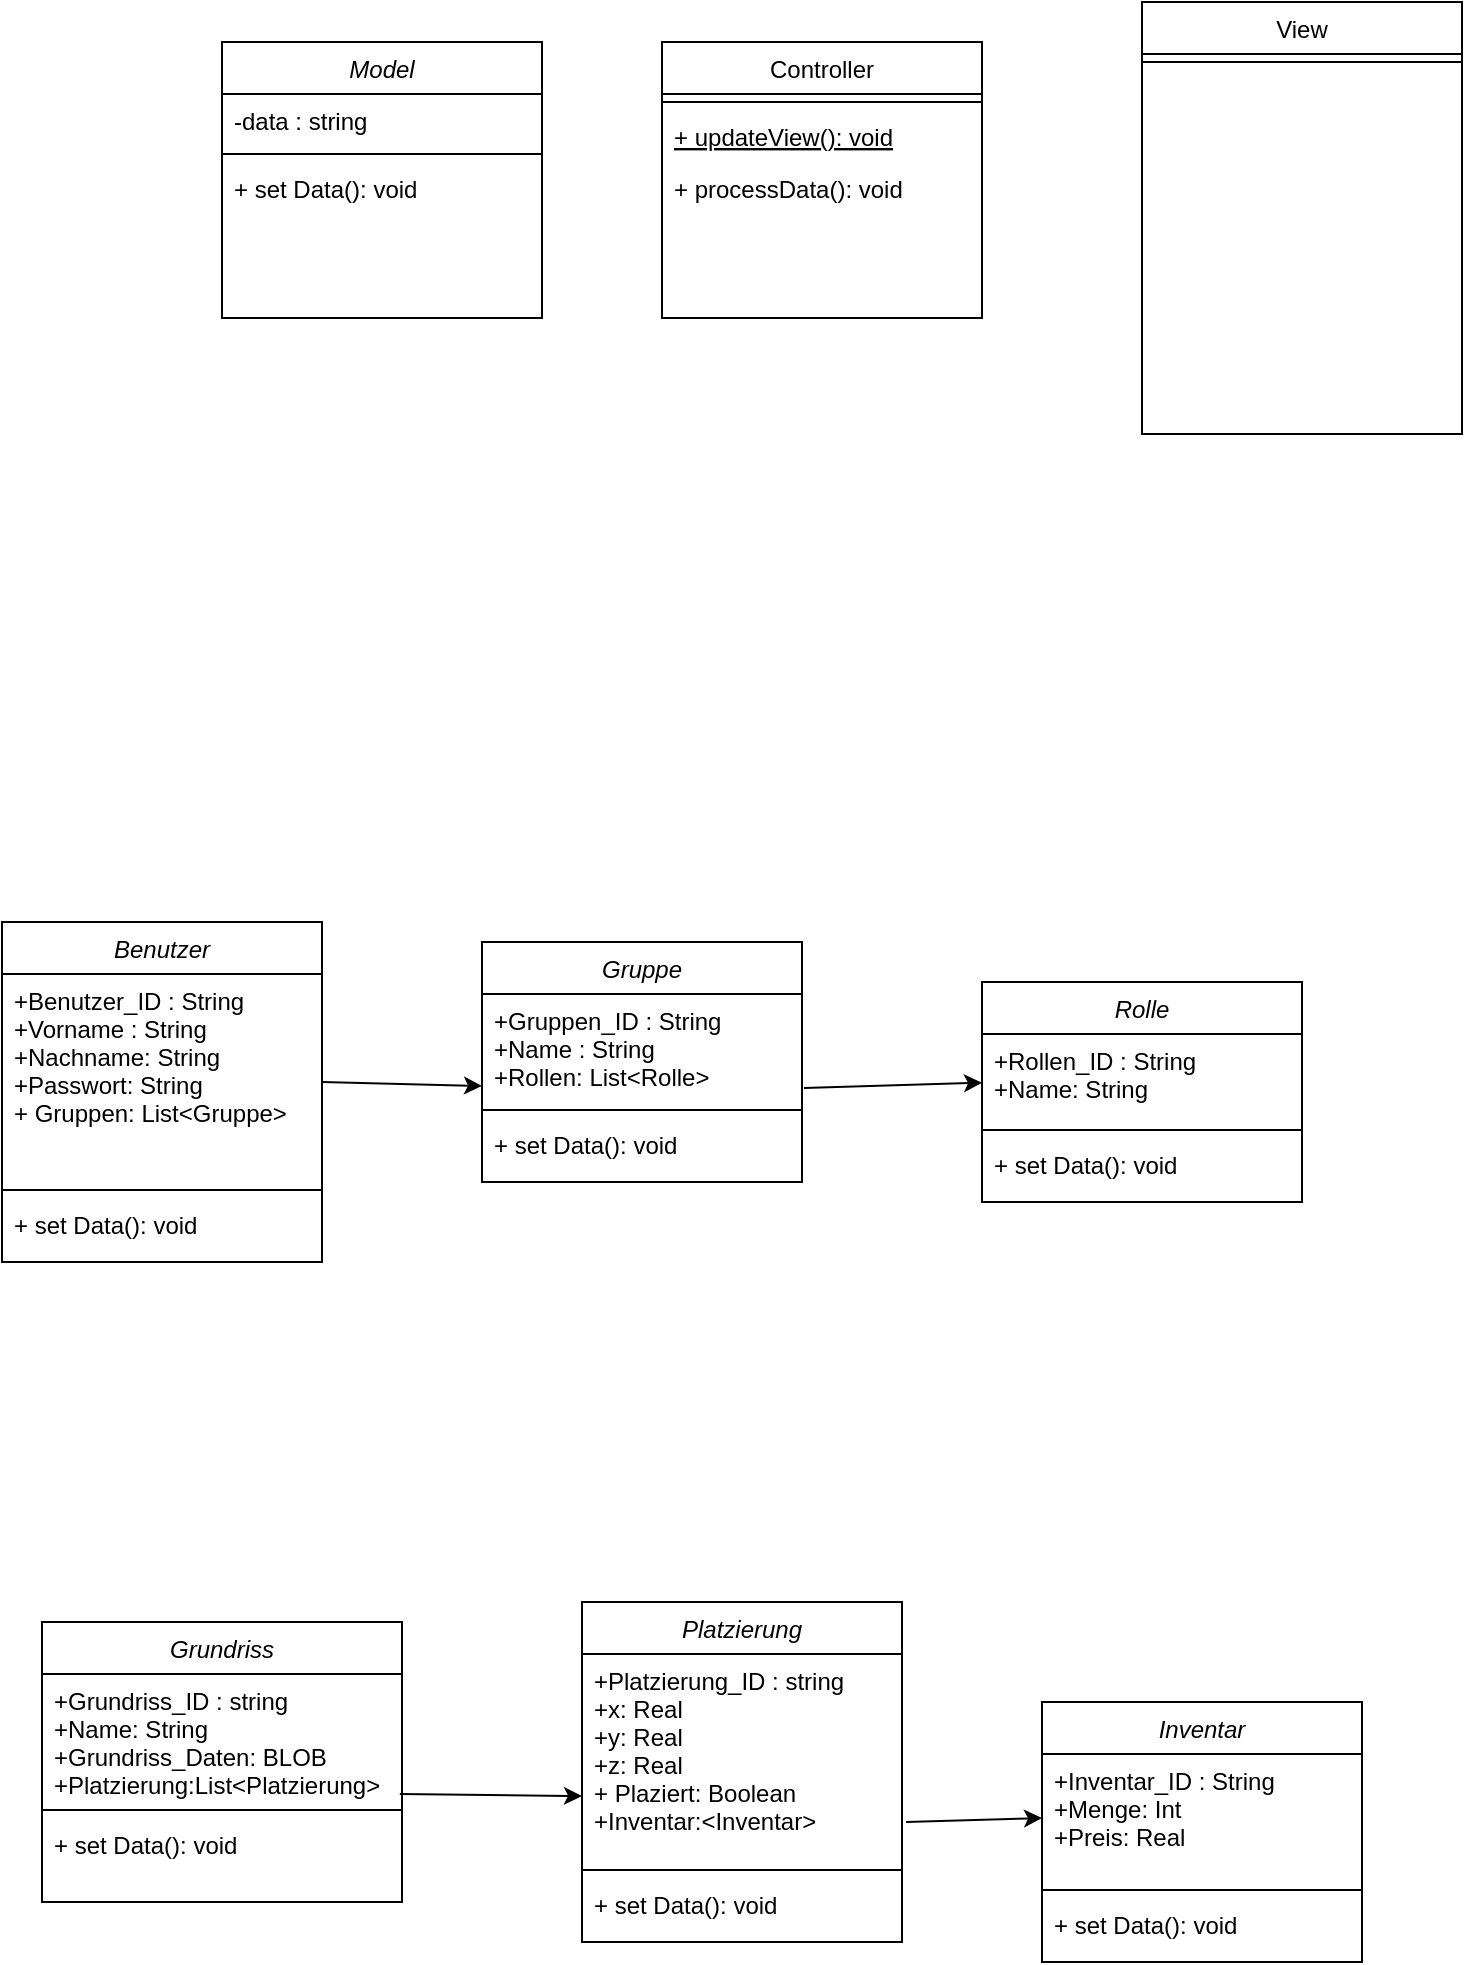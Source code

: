 <mxfile version="17.2.4" type="device"><diagram id="C5RBs43oDa-KdzZeNtuy" name="Page-1"><mxGraphModel dx="1102" dy="865" grid="1" gridSize="10" guides="1" tooltips="1" connect="1" arrows="1" fold="1" page="1" pageScale="1" pageWidth="827" pageHeight="1169" math="0" shadow="0"><root><mxCell id="WIyWlLk6GJQsqaUBKTNV-0"/><mxCell id="WIyWlLk6GJQsqaUBKTNV-1" parent="WIyWlLk6GJQsqaUBKTNV-0"/><mxCell id="zkfFHV4jXpPFQw0GAbJ--0" value="Model" style="swimlane;fontStyle=2;align=center;verticalAlign=top;childLayout=stackLayout;horizontal=1;startSize=26;horizontalStack=0;resizeParent=1;resizeLast=0;collapsible=1;marginBottom=0;rounded=0;shadow=0;strokeWidth=1;" parent="WIyWlLk6GJQsqaUBKTNV-1" vertex="1"><mxGeometry x="170" y="100" width="160" height="138" as="geometry"><mxRectangle x="230" y="140" width="160" height="26" as="alternateBounds"/></mxGeometry></mxCell><mxCell id="zkfFHV4jXpPFQw0GAbJ--1" value="-data : string" style="text;align=left;verticalAlign=top;spacingLeft=4;spacingRight=4;overflow=hidden;rotatable=0;points=[[0,0.5],[1,0.5]];portConstraint=eastwest;" parent="zkfFHV4jXpPFQw0GAbJ--0" vertex="1"><mxGeometry y="26" width="160" height="26" as="geometry"/></mxCell><mxCell id="zkfFHV4jXpPFQw0GAbJ--4" value="" style="line;html=1;strokeWidth=1;align=left;verticalAlign=middle;spacingTop=-1;spacingLeft=3;spacingRight=3;rotatable=0;labelPosition=right;points=[];portConstraint=eastwest;" parent="zkfFHV4jXpPFQw0GAbJ--0" vertex="1"><mxGeometry y="52" width="160" height="8" as="geometry"/></mxCell><mxCell id="zkfFHV4jXpPFQw0GAbJ--5" value="+ set Data(): void" style="text;align=left;verticalAlign=top;spacingLeft=4;spacingRight=4;overflow=hidden;rotatable=0;points=[[0,0.5],[1,0.5]];portConstraint=eastwest;" parent="zkfFHV4jXpPFQw0GAbJ--0" vertex="1"><mxGeometry y="60" width="160" height="26" as="geometry"/></mxCell><mxCell id="zkfFHV4jXpPFQw0GAbJ--6" value="Controller" style="swimlane;fontStyle=0;align=center;verticalAlign=top;childLayout=stackLayout;horizontal=1;startSize=26;horizontalStack=0;resizeParent=1;resizeLast=0;collapsible=1;marginBottom=0;rounded=0;shadow=0;strokeWidth=1;" parent="WIyWlLk6GJQsqaUBKTNV-1" vertex="1"><mxGeometry x="390" y="100" width="160" height="138" as="geometry"><mxRectangle x="130" y="380" width="160" height="26" as="alternateBounds"/></mxGeometry></mxCell><mxCell id="zkfFHV4jXpPFQw0GAbJ--9" value="" style="line;html=1;strokeWidth=1;align=left;verticalAlign=middle;spacingTop=-1;spacingLeft=3;spacingRight=3;rotatable=0;labelPosition=right;points=[];portConstraint=eastwest;" parent="zkfFHV4jXpPFQw0GAbJ--6" vertex="1"><mxGeometry y="26" width="160" height="8" as="geometry"/></mxCell><mxCell id="zkfFHV4jXpPFQw0GAbJ--10" value="+ updateView(): void" style="text;align=left;verticalAlign=top;spacingLeft=4;spacingRight=4;overflow=hidden;rotatable=0;points=[[0,0.5],[1,0.5]];portConstraint=eastwest;fontStyle=4" parent="zkfFHV4jXpPFQw0GAbJ--6" vertex="1"><mxGeometry y="34" width="160" height="26" as="geometry"/></mxCell><mxCell id="zkfFHV4jXpPFQw0GAbJ--11" value="+ processData(): void" style="text;align=left;verticalAlign=top;spacingLeft=4;spacingRight=4;overflow=hidden;rotatable=0;points=[[0,0.5],[1,0.5]];portConstraint=eastwest;" parent="zkfFHV4jXpPFQw0GAbJ--6" vertex="1"><mxGeometry y="60" width="160" height="26" as="geometry"/></mxCell><mxCell id="zkfFHV4jXpPFQw0GAbJ--17" value="View" style="swimlane;fontStyle=0;align=center;verticalAlign=top;childLayout=stackLayout;horizontal=1;startSize=26;horizontalStack=0;resizeParent=1;resizeLast=0;collapsible=1;marginBottom=0;rounded=0;shadow=0;strokeWidth=1;" parent="WIyWlLk6GJQsqaUBKTNV-1" vertex="1"><mxGeometry x="630" y="80" width="160" height="216" as="geometry"><mxRectangle x="550" y="140" width="160" height="26" as="alternateBounds"/></mxGeometry></mxCell><mxCell id="zkfFHV4jXpPFQw0GAbJ--23" value="" style="line;html=1;strokeWidth=1;align=left;verticalAlign=middle;spacingTop=-1;spacingLeft=3;spacingRight=3;rotatable=0;labelPosition=right;points=[];portConstraint=eastwest;" parent="zkfFHV4jXpPFQw0GAbJ--17" vertex="1"><mxGeometry y="26" width="160" height="8" as="geometry"/></mxCell><mxCell id="WaPe949lejReC0mWhwBG-0" value="Benutzer" style="swimlane;fontStyle=2;align=center;verticalAlign=top;childLayout=stackLayout;horizontal=1;startSize=26;horizontalStack=0;resizeParent=1;resizeLast=0;collapsible=1;marginBottom=0;rounded=0;shadow=0;strokeWidth=1;" vertex="1" parent="WIyWlLk6GJQsqaUBKTNV-1"><mxGeometry x="60" y="540" width="160" height="170" as="geometry"><mxRectangle x="230" y="140" width="160" height="26" as="alternateBounds"/></mxGeometry></mxCell><mxCell id="WaPe949lejReC0mWhwBG-1" value="+Benutzer_ID : String &#10;+Vorname : String&#10;+Nachname: String&#10;+Passwort: String&#10;+ Gruppen: List&lt;Gruppe&gt;&#10;" style="text;align=left;verticalAlign=top;spacingLeft=4;spacingRight=4;overflow=hidden;rotatable=0;points=[[0,0.5],[1,0.5]];portConstraint=eastwest;" vertex="1" parent="WaPe949lejReC0mWhwBG-0"><mxGeometry y="26" width="160" height="104" as="geometry"/></mxCell><mxCell id="WaPe949lejReC0mWhwBG-2" value="" style="line;html=1;strokeWidth=1;align=left;verticalAlign=middle;spacingTop=-1;spacingLeft=3;spacingRight=3;rotatable=0;labelPosition=right;points=[];portConstraint=eastwest;" vertex="1" parent="WaPe949lejReC0mWhwBG-0"><mxGeometry y="130" width="160" height="8" as="geometry"/></mxCell><mxCell id="WaPe949lejReC0mWhwBG-3" value="+ set Data(): void" style="text;align=left;verticalAlign=top;spacingLeft=4;spacingRight=4;overflow=hidden;rotatable=0;points=[[0,0.5],[1,0.5]];portConstraint=eastwest;" vertex="1" parent="WaPe949lejReC0mWhwBG-0"><mxGeometry y="138" width="160" height="26" as="geometry"/></mxCell><mxCell id="WaPe949lejReC0mWhwBG-4" value="Gruppe" style="swimlane;fontStyle=2;align=center;verticalAlign=top;childLayout=stackLayout;horizontal=1;startSize=26;horizontalStack=0;resizeParent=1;resizeLast=0;collapsible=1;marginBottom=0;rounded=0;shadow=0;strokeWidth=1;" vertex="1" parent="WIyWlLk6GJQsqaUBKTNV-1"><mxGeometry x="300" y="550" width="160" height="120" as="geometry"><mxRectangle x="230" y="140" width="160" height="26" as="alternateBounds"/></mxGeometry></mxCell><mxCell id="WaPe949lejReC0mWhwBG-5" value="+Gruppen_ID : String &#10;+Name : String&#10;+Rollen: List&lt;Rolle&gt;" style="text;align=left;verticalAlign=top;spacingLeft=4;spacingRight=4;overflow=hidden;rotatable=0;points=[[0,0.5],[1,0.5]];portConstraint=eastwest;" vertex="1" parent="WaPe949lejReC0mWhwBG-4"><mxGeometry y="26" width="160" height="54" as="geometry"/></mxCell><mxCell id="WaPe949lejReC0mWhwBG-6" value="" style="line;html=1;strokeWidth=1;align=left;verticalAlign=middle;spacingTop=-1;spacingLeft=3;spacingRight=3;rotatable=0;labelPosition=right;points=[];portConstraint=eastwest;" vertex="1" parent="WaPe949lejReC0mWhwBG-4"><mxGeometry y="80" width="160" height="8" as="geometry"/></mxCell><mxCell id="WaPe949lejReC0mWhwBG-7" value="+ set Data(): void" style="text;align=left;verticalAlign=top;spacingLeft=4;spacingRight=4;overflow=hidden;rotatable=0;points=[[0,0.5],[1,0.5]];portConstraint=eastwest;" vertex="1" parent="WaPe949lejReC0mWhwBG-4"><mxGeometry y="88" width="160" height="26" as="geometry"/></mxCell><mxCell id="WaPe949lejReC0mWhwBG-12" value="Rolle" style="swimlane;fontStyle=2;align=center;verticalAlign=top;childLayout=stackLayout;horizontal=1;startSize=26;horizontalStack=0;resizeParent=1;resizeLast=0;collapsible=1;marginBottom=0;rounded=0;shadow=0;strokeWidth=1;" vertex="1" parent="WIyWlLk6GJQsqaUBKTNV-1"><mxGeometry x="550" y="570" width="160" height="110" as="geometry"><mxRectangle x="230" y="140" width="160" height="26" as="alternateBounds"/></mxGeometry></mxCell><mxCell id="WaPe949lejReC0mWhwBG-13" value="+Rollen_ID : String &#10;+Name: String&#10;&#10;" style="text;align=left;verticalAlign=top;spacingLeft=4;spacingRight=4;overflow=hidden;rotatable=0;points=[[0,0.5],[1,0.5]];portConstraint=eastwest;" vertex="1" parent="WaPe949lejReC0mWhwBG-12"><mxGeometry y="26" width="160" height="44" as="geometry"/></mxCell><mxCell id="WaPe949lejReC0mWhwBG-14" value="" style="line;html=1;strokeWidth=1;align=left;verticalAlign=middle;spacingTop=-1;spacingLeft=3;spacingRight=3;rotatable=0;labelPosition=right;points=[];portConstraint=eastwest;" vertex="1" parent="WaPe949lejReC0mWhwBG-12"><mxGeometry y="70" width="160" height="8" as="geometry"/></mxCell><mxCell id="WaPe949lejReC0mWhwBG-15" value="+ set Data(): void" style="text;align=left;verticalAlign=top;spacingLeft=4;spacingRight=4;overflow=hidden;rotatable=0;points=[[0,0.5],[1,0.5]];portConstraint=eastwest;" vertex="1" parent="WaPe949lejReC0mWhwBG-12"><mxGeometry y="78" width="160" height="26" as="geometry"/></mxCell><mxCell id="WaPe949lejReC0mWhwBG-16" value="Inventar" style="swimlane;fontStyle=2;align=center;verticalAlign=top;childLayout=stackLayout;horizontal=1;startSize=26;horizontalStack=0;resizeParent=1;resizeLast=0;collapsible=1;marginBottom=0;rounded=0;shadow=0;strokeWidth=1;" vertex="1" parent="WIyWlLk6GJQsqaUBKTNV-1"><mxGeometry x="580" y="930" width="160" height="130" as="geometry"><mxRectangle x="230" y="140" width="160" height="26" as="alternateBounds"/></mxGeometry></mxCell><mxCell id="WaPe949lejReC0mWhwBG-17" value="+Inventar_ID : String &#10;+Menge: Int&#10;+Preis: Real&#10;" style="text;align=left;verticalAlign=top;spacingLeft=4;spacingRight=4;overflow=hidden;rotatable=0;points=[[0,0.5],[1,0.5]];portConstraint=eastwest;" vertex="1" parent="WaPe949lejReC0mWhwBG-16"><mxGeometry y="26" width="160" height="64" as="geometry"/></mxCell><mxCell id="WaPe949lejReC0mWhwBG-18" value="" style="line;html=1;strokeWidth=1;align=left;verticalAlign=middle;spacingTop=-1;spacingLeft=3;spacingRight=3;rotatable=0;labelPosition=right;points=[];portConstraint=eastwest;" vertex="1" parent="WaPe949lejReC0mWhwBG-16"><mxGeometry y="90" width="160" height="8" as="geometry"/></mxCell><mxCell id="WaPe949lejReC0mWhwBG-19" value="+ set Data(): void" style="text;align=left;verticalAlign=top;spacingLeft=4;spacingRight=4;overflow=hidden;rotatable=0;points=[[0,0.5],[1,0.5]];portConstraint=eastwest;" vertex="1" parent="WaPe949lejReC0mWhwBG-16"><mxGeometry y="98" width="160" height="26" as="geometry"/></mxCell><mxCell id="WaPe949lejReC0mWhwBG-20" value="Grundriss" style="swimlane;fontStyle=2;align=center;verticalAlign=top;childLayout=stackLayout;horizontal=1;startSize=26;horizontalStack=0;resizeParent=1;resizeLast=0;collapsible=1;marginBottom=0;rounded=0;shadow=0;strokeWidth=1;" vertex="1" parent="WIyWlLk6GJQsqaUBKTNV-1"><mxGeometry x="80" y="890" width="180" height="140" as="geometry"><mxRectangle x="230" y="140" width="160" height="26" as="alternateBounds"/></mxGeometry></mxCell><mxCell id="WaPe949lejReC0mWhwBG-21" value="+Grundriss_ID : string &#10;+Name: String&#10;+Grundriss_Daten: BLOB&#10;+Platzierung:List&lt;Platzierung&gt;&#10;" style="text;align=left;verticalAlign=top;spacingLeft=4;spacingRight=4;overflow=hidden;rotatable=0;points=[[0,0.5],[1,0.5]];portConstraint=eastwest;" vertex="1" parent="WaPe949lejReC0mWhwBG-20"><mxGeometry y="26" width="180" height="64" as="geometry"/></mxCell><mxCell id="WaPe949lejReC0mWhwBG-22" value="" style="line;html=1;strokeWidth=1;align=left;verticalAlign=middle;spacingTop=-1;spacingLeft=3;spacingRight=3;rotatable=0;labelPosition=right;points=[];portConstraint=eastwest;" vertex="1" parent="WaPe949lejReC0mWhwBG-20"><mxGeometry y="90" width="180" height="8" as="geometry"/></mxCell><mxCell id="WaPe949lejReC0mWhwBG-23" value="+ set Data(): void" style="text;align=left;verticalAlign=top;spacingLeft=4;spacingRight=4;overflow=hidden;rotatable=0;points=[[0,0.5],[1,0.5]];portConstraint=eastwest;" vertex="1" parent="WaPe949lejReC0mWhwBG-20"><mxGeometry y="98" width="180" height="26" as="geometry"/></mxCell><mxCell id="WaPe949lejReC0mWhwBG-24" value="Platzierung" style="swimlane;fontStyle=2;align=center;verticalAlign=top;childLayout=stackLayout;horizontal=1;startSize=26;horizontalStack=0;resizeParent=1;resizeLast=0;collapsible=1;marginBottom=0;rounded=0;shadow=0;strokeWidth=1;" vertex="1" parent="WIyWlLk6GJQsqaUBKTNV-1"><mxGeometry x="350" y="880" width="160" height="170" as="geometry"><mxRectangle x="230" y="140" width="160" height="26" as="alternateBounds"/></mxGeometry></mxCell><mxCell id="WaPe949lejReC0mWhwBG-25" value="+Platzierung_ID : string &#10;+x: Real&#10;+y: Real&#10;+z: Real&#10;+ Plaziert: Boolean&#10;+Inventar:&lt;Inventar&gt;" style="text;align=left;verticalAlign=top;spacingLeft=4;spacingRight=4;overflow=hidden;rotatable=0;points=[[0,0.5],[1,0.5]];portConstraint=eastwest;" vertex="1" parent="WaPe949lejReC0mWhwBG-24"><mxGeometry y="26" width="160" height="104" as="geometry"/></mxCell><mxCell id="WaPe949lejReC0mWhwBG-26" value="" style="line;html=1;strokeWidth=1;align=left;verticalAlign=middle;spacingTop=-1;spacingLeft=3;spacingRight=3;rotatable=0;labelPosition=right;points=[];portConstraint=eastwest;" vertex="1" parent="WaPe949lejReC0mWhwBG-24"><mxGeometry y="130" width="160" height="8" as="geometry"/></mxCell><mxCell id="WaPe949lejReC0mWhwBG-27" value="+ set Data(): void" style="text;align=left;verticalAlign=top;spacingLeft=4;spacingRight=4;overflow=hidden;rotatable=0;points=[[0,0.5],[1,0.5]];portConstraint=eastwest;" vertex="1" parent="WaPe949lejReC0mWhwBG-24"><mxGeometry y="138" width="160" height="26" as="geometry"/></mxCell><mxCell id="WaPe949lejReC0mWhwBG-28" value="" style="endArrow=classic;html=1;rounded=0;entryX=0;entryY=0.852;entryDx=0;entryDy=0;entryPerimeter=0;" edge="1" parent="WIyWlLk6GJQsqaUBKTNV-1" source="WaPe949lejReC0mWhwBG-1" target="WaPe949lejReC0mWhwBG-5"><mxGeometry width="50" height="50" relative="1" as="geometry"><mxPoint x="530" y="780" as="sourcePoint"/><mxPoint x="580" y="730" as="targetPoint"/></mxGeometry></mxCell><mxCell id="WaPe949lejReC0mWhwBG-29" value="" style="endArrow=classic;html=1;rounded=0;exitX=1.006;exitY=0.87;exitDx=0;exitDy=0;exitPerimeter=0;" edge="1" parent="WIyWlLk6GJQsqaUBKTNV-1" source="WaPe949lejReC0mWhwBG-5" target="WaPe949lejReC0mWhwBG-13"><mxGeometry width="50" height="50" relative="1" as="geometry"><mxPoint x="530" y="780" as="sourcePoint"/><mxPoint x="580" y="730" as="targetPoint"/></mxGeometry></mxCell><mxCell id="WaPe949lejReC0mWhwBG-30" value="" style="endArrow=classic;html=1;rounded=0;exitX=0.994;exitY=0.938;exitDx=0;exitDy=0;exitPerimeter=0;entryX=0;entryY=0.683;entryDx=0;entryDy=0;entryPerimeter=0;" edge="1" parent="WIyWlLk6GJQsqaUBKTNV-1" source="WaPe949lejReC0mWhwBG-21" target="WaPe949lejReC0mWhwBG-25"><mxGeometry width="50" height="50" relative="1" as="geometry"><mxPoint x="530" y="780" as="sourcePoint"/><mxPoint x="580" y="730" as="targetPoint"/></mxGeometry></mxCell><mxCell id="WaPe949lejReC0mWhwBG-31" value="" style="endArrow=classic;html=1;rounded=0;exitX=1.013;exitY=0.808;exitDx=0;exitDy=0;exitPerimeter=0;entryX=0;entryY=0.5;entryDx=0;entryDy=0;" edge="1" parent="WIyWlLk6GJQsqaUBKTNV-1" source="WaPe949lejReC0mWhwBG-25" target="WaPe949lejReC0mWhwBG-17"><mxGeometry width="50" height="50" relative="1" as="geometry"><mxPoint x="268.92" y="976.032" as="sourcePoint"/><mxPoint x="360" y="987.032" as="targetPoint"/></mxGeometry></mxCell></root></mxGraphModel></diagram></mxfile>